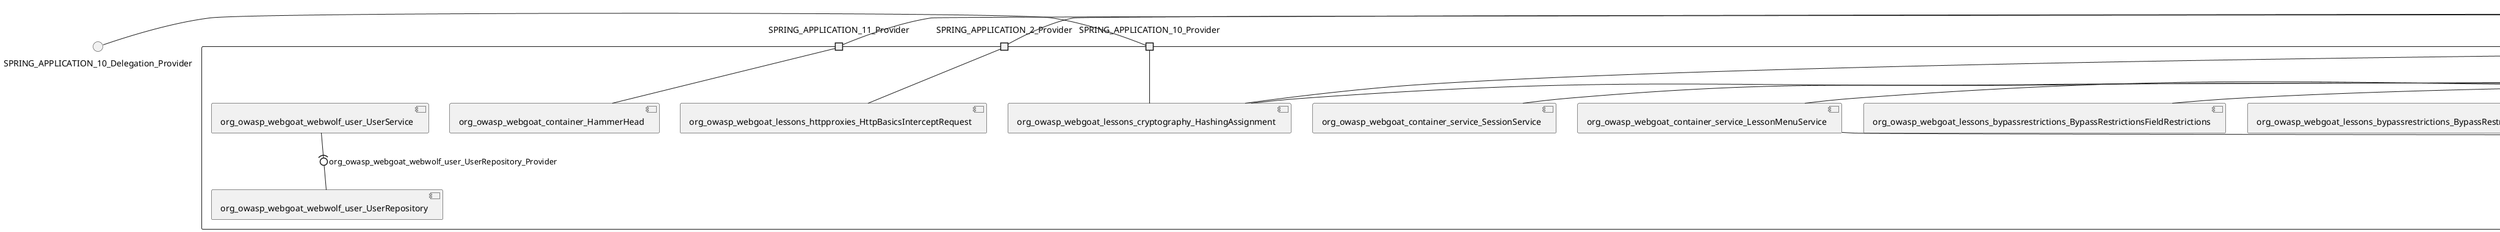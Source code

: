 @startuml
skinparam fixCircleLabelOverlapping true
skinparam componentStyle uml2
() SPRING_APPLICATION_10_Delegation_Provider
() SPRING_APPLICATION_11_Delegation_Provider
() SPRING_APPLICATION_2_Delegation_Provider
() SPRING_APPLICATION_3_Delegation_Provider
() SPRING_APPLICATION_4_Delegation_Provider
() SPRING_APPLICATION_5_Delegation_Provider
() SPRING_APPLICATION_6_Delegation_Provider
() SPRING_APPLICATION_7_Delegation_Provider
() SPRING_APPLICATION_8_Delegation_Provider
() SPRING_APPLICATION_9_Delegation_Provider
() SPRING_APPLICATION_BypassRestrictions_FieldRestrictions_POST_Delegation_Provider
() SPRING_APPLICATION_BypassRestrictions_frontendValidation_POST_Delegation_Provider
() SPRING_APPLICATION_ChromeDevTools_dummy_POST_Delegation_Provider
() SPRING_APPLICATION_ChromeDevTools_network_POST_Delegation_Provider
() SPRING_APPLICATION_CrossSiteScriptingStored_stored_xss_POST_Delegation_Provider
() SPRING_APPLICATION_CrossSiteScriptingStored_stored_xss_follow_up_POST_Delegation_Provider
() SPRING_APPLICATION_CrossSiteScripting_attack1_POST_Delegation_Provider
() SPRING_APPLICATION_CrossSiteScripting_attack3_POST_Delegation_Provider
() SPRING_APPLICATION_CrossSiteScripting_attack4_POST_Delegation_Provider
() SPRING_APPLICATION_CrossSiteScripting_attack5a_GET_Delegation_Provider
() SPRING_APPLICATION_CrossSiteScripting_attack6a_POST_Delegation_Provider
() SPRING_APPLICATION_CrossSiteScripting_dom_follow_up_POST_Delegation_Provider
() SPRING_APPLICATION_CrossSiteScripting_phone_home_xss_POST_Delegation_Provider
() SPRING_APPLICATION_CrossSiteScripting_quiz_GET_POST_Delegation_Provider
() SPRING_APPLICATION_Delegation_Provider
() SPRING_APPLICATION_GET_10_Delegation_Provider
() SPRING_APPLICATION_GET_11_Delegation_Provider
() SPRING_APPLICATION_GET_12_Delegation_Provider
() SPRING_APPLICATION_GET_13_Delegation_Provider
() SPRING_APPLICATION_GET_14_Delegation_Provider
() SPRING_APPLICATION_GET_2_Delegation_Provider
() SPRING_APPLICATION_GET_3_Delegation_Provider
() SPRING_APPLICATION_GET_4_Delegation_Provider
() SPRING_APPLICATION_GET_5_Delegation_Provider
() SPRING_APPLICATION_GET_6_Delegation_Provider
() SPRING_APPLICATION_GET_7_Delegation_Provider
() SPRING_APPLICATION_GET_8_Delegation_Provider
() SPRING_APPLICATION_GET_9_Delegation_Provider
() SPRING_APPLICATION_GET_Delegation_Provider
() SPRING_APPLICATION_HtmlTampering_task_POST_Delegation_Provider
() SPRING_APPLICATION_HttpBasics_attack1_POST_Delegation_Provider
() SPRING_APPLICATION_HttpBasics_attack2_POST_Delegation_Provider
() SPRING_APPLICATION_IDOR_diff_attributes_POST_Delegation_Provider
() SPRING_APPLICATION_IDOR_login_POST_Delegation_Provider
() SPRING_APPLICATION_IDOR_profile_alt_path_POST_Delegation_Provider
() SPRING_APPLICATION_InsecureDeserialization_task_POST_Delegation_Provider
() SPRING_APPLICATION_InsecureLogin_Delegation_Provider
() SPRING_APPLICATION_JWT_decode_POST_Delegation_Provider
() SPRING_APPLICATION_JWT_jku_Delegation_Provider
() SPRING_APPLICATION_JWT_kid_Delegation_Provider
() SPRING_APPLICATION_JWT_quiz_GET_POST_Delegation_Provider
() SPRING_APPLICATION_JWT_refresh_Delegation_Provider
() SPRING_APPLICATION_JWT_secret_POST_Delegation_Provider
() SPRING_APPLICATION_JWT_votings_Delegation_Provider
() SPRING_APPLICATION_LogSpoofing_log_bleeding_POST_Delegation_Provider
() SPRING_APPLICATION_LogSpoofing_log_spoofing_POST_Delegation_Provider
() SPRING_APPLICATION_POST_10_Delegation_Provider
() SPRING_APPLICATION_POST_11_Delegation_Provider
() SPRING_APPLICATION_POST_12_Delegation_Provider
() SPRING_APPLICATION_POST_13_Delegation_Provider
() SPRING_APPLICATION_POST_14_Delegation_Provider
() SPRING_APPLICATION_POST_15_Delegation_Provider
() SPRING_APPLICATION_POST_16_Delegation_Provider
() SPRING_APPLICATION_POST_17_Delegation_Provider
() SPRING_APPLICATION_POST_18_Delegation_Provider
() SPRING_APPLICATION_POST_2_Delegation_Provider
() SPRING_APPLICATION_POST_3_Delegation_Provider
() SPRING_APPLICATION_POST_4_Delegation_Provider
() SPRING_APPLICATION_POST_5_Delegation_Provider
() SPRING_APPLICATION_POST_6_Delegation_Provider
() SPRING_APPLICATION_POST_7_Delegation_Provider
() SPRING_APPLICATION_POST_8_Delegation_Provider
() SPRING_APPLICATION_POST_9_Delegation_Provider
() SPRING_APPLICATION_POST_Delegation_Provider
() SPRING_APPLICATION_PUT_Delegation_Provider
() SPRING_APPLICATION_PasswordReset_ForgotPassword_create_password_reset_link_POST_Delegation_Provider
() SPRING_APPLICATION_PasswordReset_SecurityQuestions_POST_Delegation_Provider
() SPRING_APPLICATION_PasswordReset_reset_Delegation_Provider
() SPRING_APPLICATION_PasswordReset_simple_mail_reset_POST_Delegation_Provider
() SPRING_APPLICATION_PathTraversal_profile_picture_GET_Delegation_Provider
() SPRING_APPLICATION_PathTraversal_profile_picture_fix_GET_Delegation_Provider
() SPRING_APPLICATION_PathTraversal_profile_upload_POST_Delegation_Provider
() SPRING_APPLICATION_PathTraversal_profile_upload_fix_POST_Delegation_Provider
() SPRING_APPLICATION_PathTraversal_profile_upload_remove_user_input_POST_Delegation_Provider
() SPRING_APPLICATION_PathTraversal_random_POST_Delegation_Provider
() SPRING_APPLICATION_PathTraversal_random_picture_GET_Delegation_Provider
() SPRING_APPLICATION_PathTraversal_zip_slip_Delegation_Provider
() SPRING_APPLICATION_SSRF_task1_POST_Delegation_Provider
() SPRING_APPLICATION_SSRF_task2_POST_Delegation_Provider
() SPRING_APPLICATION_SecurePasswords_assignment_POST_Delegation_Provider
() SPRING_APPLICATION_SqlInjectionAdvanced_attack6a_POST_Delegation_Provider
() SPRING_APPLICATION_SqlInjectionAdvanced_attack6b_POST_Delegation_Provider
() SPRING_APPLICATION_SqlInjectionAdvanced_challenge_Login_POST_Delegation_Provider
() SPRING_APPLICATION_SqlInjectionAdvanced_challenge_PUT_Delegation_Provider
() SPRING_APPLICATION_SqlInjectionAdvanced_quiz_GET_POST_Delegation_Provider
() SPRING_APPLICATION_SqlInjectionMitigations_attack10a_POST_Delegation_Provider
() SPRING_APPLICATION_SqlInjectionMitigations_attack10b_POST_Delegation_Provider
() SPRING_APPLICATION_SqlInjectionMitigations_attack12a_POST_Delegation_Provider
() SPRING_APPLICATION_SqlInjectionMitigations_servers_GET_Delegation_Provider
() SPRING_APPLICATION_SqlInjection_assignment5a_POST_Delegation_Provider
() SPRING_APPLICATION_SqlInjection_assignment5b_POST_Delegation_Provider
() SPRING_APPLICATION_SqlInjection_attack10_POST_Delegation_Provider
() SPRING_APPLICATION_SqlInjection_attack2_POST_Delegation_Provider
() SPRING_APPLICATION_SqlInjection_attack3_POST_Delegation_Provider
() SPRING_APPLICATION_SqlInjection_attack4_POST_Delegation_Provider
() SPRING_APPLICATION_SqlInjection_attack5_POST_Delegation_Provider
() SPRING_APPLICATION_SqlInjection_attack8_POST_Delegation_Provider
() SPRING_APPLICATION_SqlInjection_attack9_POST_Delegation_Provider
() SPRING_APPLICATION_SqlOnlyInputValidationOnKeywords_attack_POST_Delegation_Provider
() SPRING_APPLICATION_SqlOnlyInputValidation_attack_POST_Delegation_Provider
() SPRING_APPLICATION_VulnerableComponents_attack1_POST_Delegation_Provider
() SPRING_APPLICATION_WebWolf_GET_Delegation_Provider
() SPRING_APPLICATION_WebWolf_landing_Delegation_Provider
() SPRING_APPLICATION_WebWolf_mail_Delegation_Provider
() SPRING_APPLICATION_challenge_1_POST_Delegation_Provider
() SPRING_APPLICATION_challenge_5_POST_Delegation_Provider
() SPRING_APPLICATION_challenge_7_Delegation_Provider
() SPRING_APPLICATION_challenge_8_Delegation_Provider
() SPRING_APPLICATION_challenge_logo_Delegation_Provider
() SPRING_APPLICATION_cia_quiz_GET_POST_Delegation_Provider
() SPRING_APPLICATION_clientSideFiltering_attack1_POST_Delegation_Provider
() SPRING_APPLICATION_clientSideFiltering_challenge_store_coupons_GET_Delegation_Provider
() SPRING_APPLICATION_clientSideFiltering_getItForFree_POST_Delegation_Provider
() SPRING_APPLICATION_clientSideFiltering_salaries_GET_Delegation_Provider
() SPRING_APPLICATION_crypto_encoding_basic_auth_POST_Delegation_Provider
() SPRING_APPLICATION_crypto_encoding_xor_POST_Delegation_Provider
() SPRING_APPLICATION_crypto_hashing_POST_Delegation_Provider
() SPRING_APPLICATION_crypto_secure_defaults_POST_Delegation_Provider
() SPRING_APPLICATION_crypto_signing_verify_POST_Delegation_Provider
() SPRING_APPLICATION_csrf_feedback_message_POST_Delegation_Provider
() SPRING_APPLICATION_csrf_review_POST_Delegation_Provider
() SPRING_APPLICATION_files_GET_Delegation_Provider
() SPRING_APPLICATION_fileupload_POST_Delegation_Provider
() SPRING_APPLICATION_jwt_Delegation_Provider
() SPRING_APPLICATION_landing_Delegation_Provider
() SPRING_APPLICATION_lesson_template_Delegation_Provider
() SPRING_APPLICATION_login_oauth_mvc_GET_Delegation_Provider
() SPRING_APPLICATION_mail_DELETE_GET_POST_Delegation_Provider
() SPRING_APPLICATION_register_mvc_POST_Delegation_Provider
() SPRING_APPLICATION_registration_GET_Delegation_Provider
() SPRING_APPLICATION_requests_GET_Delegation_Provider
() SPRING_APPLICATION_scoreboard_data_GET_Delegation_Provider
() SPRING_APPLICATION_server_directory_GET_Delegation_Provider
() SPRING_APPLICATION_service_debug_labels_mvc_Delegation_Provider
() SPRING_APPLICATION_service_lessonoverview_mvc_GET_Delegation_Provider
() SPRING_APPLICATION_xxe_comments_GET_Delegation_Provider
rectangle System {
[org_owasp_webgoat_container_HammerHead] [[webgoat-webgoat.repository#_k4wHZpTUEe-KhsM3tb4zpA]]
[org_owasp_webgoat_container_WebWolfRedirect] [[webgoat-webgoat.repository#_k4wHZpTUEe-KhsM3tb4zpA]]
[org_owasp_webgoat_container_controller_StartLesson] [[webgoat-webgoat.repository#_k4wHZpTUEe-KhsM3tb4zpA]]
[org_owasp_webgoat_container_controller_Welcome] [[webgoat-webgoat.repository#_k4wHZpTUEe-KhsM3tb4zpA]]
[org_owasp_webgoat_container_i18n_PluginMessages_Provider] [[webgoat-webgoat.repository#_k4wHZpTUEe-KhsM3tb4zpA]]
[org_owasp_webgoat_container_report_ReportCardController] [[webgoat-webgoat.repository#_k4wHZpTUEe-KhsM3tb4zpA]]
[org_owasp_webgoat_container_service_EnvironmentService] [[webgoat-webgoat.repository#_k4wHZpTUEe-KhsM3tb4zpA]]
[org_owasp_webgoat_container_service_HintService] [[webgoat-webgoat.repository#_k4wHZpTUEe-KhsM3tb4zpA]]
[org_owasp_webgoat_container_service_LabelDebugService] [[webgoat-webgoat.repository#_k4wHZpTUEe-KhsM3tb4zpA]]
[org_owasp_webgoat_container_service_LabelService] [[webgoat-webgoat.repository#_k4wHZpTUEe-KhsM3tb4zpA]]
[org_owasp_webgoat_container_service_LessonInfoService] [[webgoat-webgoat.repository#_k4wHZpTUEe-KhsM3tb4zpA]]
[org_owasp_webgoat_container_service_LessonMenuService] [[webgoat-webgoat.repository#_k4wHZpTUEe-KhsM3tb4zpA]]
[org_owasp_webgoat_container_service_LessonProgressService] [[webgoat-webgoat.repository#_k4wHZpTUEe-KhsM3tb4zpA]]
[org_owasp_webgoat_container_service_RestartLessonService] [[webgoat-webgoat.repository#_k4wHZpTUEe-KhsM3tb4zpA]]
[org_owasp_webgoat_container_service_SessionService] [[webgoat-webgoat.repository#_k4wHZpTUEe-KhsM3tb4zpA]]
[org_owasp_webgoat_container_session_LessonSession_Provider] [[webgoat-webgoat.repository#_k4wHZpTUEe-KhsM3tb4zpA]]
[org_owasp_webgoat_container_users_RegistrationController] [[webgoat-webgoat.repository#_k4wHZpTUEe-KhsM3tb4zpA]]
[org_owasp_webgoat_container_users_Scoreboard] [[webgoat-webgoat.repository#_k4wHZpTUEe-KhsM3tb4zpA]]
[org_owasp_webgoat_container_users_UserProgressRepository] [[webgoat-webgoat.repository#_k4wHZpTUEe-KhsM3tb4zpA]]
[org_owasp_webgoat_container_users_UserRepository] [[webgoat-webgoat.repository#_k4wHZpTUEe-KhsM3tb4zpA]]
[org_owasp_webgoat_container_users_UserService] [[webgoat-webgoat.repository#_k4wHZpTUEe-KhsM3tb4zpA]]
[org_owasp_webgoat_lessons_authbypass_VerifyAccount] [[webgoat-webgoat.repository#_k4wHZpTUEe-KhsM3tb4zpA]]
[org_owasp_webgoat_lessons_bypassrestrictions_BypassRestrictionsFieldRestrictions] [[webgoat-webgoat.repository#_k4wHZpTUEe-KhsM3tb4zpA]]
[org_owasp_webgoat_lessons_bypassrestrictions_BypassRestrictionsFrontendValidation] [[webgoat-webgoat.repository#_k4wHZpTUEe-KhsM3tb4zpA]]
[org_owasp_webgoat_lessons_challenges_FlagController] [[webgoat-webgoat.repository#_k4wHZpTUEe-KhsM3tb4zpA]]
[org_owasp_webgoat_lessons_challenges_challenge1_Assignment1] [[webgoat-webgoat.repository#_k4wHZpTUEe-KhsM3tb4zpA]]
[org_owasp_webgoat_lessons_challenges_challenge1_ImageServlet] [[webgoat-webgoat.repository#_k4wHZpTUEe-KhsM3tb4zpA]]
[org_owasp_webgoat_lessons_challenges_challenge5_Assignment5] [[webgoat-webgoat.repository#_k4wHZpTUEe-KhsM3tb4zpA]]
[org_owasp_webgoat_lessons_challenges_challenge7_Assignment7] [[webgoat-webgoat.repository#_k4wHZpTUEe-KhsM3tb4zpA]]
[org_owasp_webgoat_lessons_challenges_challenge8_Assignment8] [[webgoat-webgoat.repository#_k4wHZpTUEe-KhsM3tb4zpA]]
[org_owasp_webgoat_lessons_chromedevtools_NetworkDummy] [[webgoat-webgoat.repository#_k4wHZpTUEe-KhsM3tb4zpA]]
[org_owasp_webgoat_lessons_chromedevtools_NetworkLesson] [[webgoat-webgoat.repository#_k4wHZpTUEe-KhsM3tb4zpA]]
[org_owasp_webgoat_lessons_cia_CIAQuiz] [[webgoat-webgoat.repository#_k4wHZpTUEe-KhsM3tb4zpA]]
[org_owasp_webgoat_lessons_clientsidefiltering_ClientSideFilteringAssignment] [[webgoat-webgoat.repository#_k4wHZpTUEe-KhsM3tb4zpA]]
[org_owasp_webgoat_lessons_clientsidefiltering_ClientSideFilteringFreeAssignment] [[webgoat-webgoat.repository#_k4wHZpTUEe-KhsM3tb4zpA]]
[org_owasp_webgoat_lessons_clientsidefiltering_Salaries] [[webgoat-webgoat.repository#_k4wHZpTUEe-KhsM3tb4zpA]]
[org_owasp_webgoat_lessons_clientsidefiltering_ShopEndpoint] [[webgoat-webgoat.repository#_k4wHZpTUEe-KhsM3tb4zpA]]
[org_owasp_webgoat_lessons_cryptography_EncodingAssignment] [[webgoat-webgoat.repository#_k4wHZpTUEe-KhsM3tb4zpA]]
[org_owasp_webgoat_lessons_cryptography_HashingAssignment] [[webgoat-webgoat.repository#_k4wHZpTUEe-KhsM3tb4zpA]]
[org_owasp_webgoat_lessons_cryptography_SecureDefaultsAssignment] [[webgoat-webgoat.repository#_k4wHZpTUEe-KhsM3tb4zpA]]
[org_owasp_webgoat_lessons_cryptography_SigningAssignment] [[webgoat-webgoat.repository#_k4wHZpTUEe-KhsM3tb4zpA]]
[org_owasp_webgoat_lessons_cryptography_XOREncodingAssignment] [[webgoat-webgoat.repository#_k4wHZpTUEe-KhsM3tb4zpA]]
[org_owasp_webgoat_lessons_csrf_CSRFConfirmFlag1] [[webgoat-webgoat.repository#_k4wHZpTUEe-KhsM3tb4zpA]]
[org_owasp_webgoat_lessons_csrf_CSRFFeedback] [[webgoat-webgoat.repository#_k4wHZpTUEe-KhsM3tb4zpA]]
[org_owasp_webgoat_lessons_csrf_CSRFGetFlag] [[webgoat-webgoat.repository#_k4wHZpTUEe-KhsM3tb4zpA]]
[org_owasp_webgoat_lessons_csrf_CSRFLogin] [[webgoat-webgoat.repository#_k4wHZpTUEe-KhsM3tb4zpA]]
[org_owasp_webgoat_lessons_csrf_ForgedReviews] [[webgoat-webgoat.repository#_k4wHZpTUEe-KhsM3tb4zpA]]
[org_owasp_webgoat_lessons_csrf_ObjectMapper_Provider] [[webgoat-webgoat.repository#_k4wHZpTUEe-KhsM3tb4zpA]]
[org_owasp_webgoat_lessons_deserialization_InsecureDeserializationTask] [[webgoat-webgoat.repository#_k4wHZpTUEe-KhsM3tb4zpA]]
[org_owasp_webgoat_lessons_hijacksession_HijackSessionAssignment] [[webgoat-webgoat.repository#_k4wHZpTUEe-KhsM3tb4zpA]]
[org_owasp_webgoat_lessons_hijacksession_cas_HijackSessionAuthenticationProvider] [[webgoat-webgoat.repository#_k4wHZpTUEe-KhsM3tb4zpA]]
[org_owasp_webgoat_lessons_htmltampering_HtmlTamperingTask] [[webgoat-webgoat.repository#_k4wHZpTUEe-KhsM3tb4zpA]]
[org_owasp_webgoat_lessons_httpbasics_HttpBasicsLesson] [[webgoat-webgoat.repository#_k4wHZpTUEe-KhsM3tb4zpA]]
[org_owasp_webgoat_lessons_httpbasics_HttpBasicsQuiz] [[webgoat-webgoat.repository#_k4wHZpTUEe-KhsM3tb4zpA]]
[org_owasp_webgoat_lessons_httpproxies_HttpBasicsInterceptRequest] [[webgoat-webgoat.repository#_k4wHZpTUEe-KhsM3tb4zpA]]
[org_owasp_webgoat_lessons_idor_IDORDiffAttributes] [[webgoat-webgoat.repository#_k4wHZpTUEe-KhsM3tb4zpA]]
[org_owasp_webgoat_lessons_idor_IDOREditOtherProfile] [[webgoat-webgoat.repository#_k4wHZpTUEe-KhsM3tb4zpA]]
[org_owasp_webgoat_lessons_idor_IDORLogin] [[webgoat-webgoat.repository#_k4wHZpTUEe-KhsM3tb4zpA]]
[org_owasp_webgoat_lessons_idor_IDORViewOtherProfile] [[webgoat-webgoat.repository#_k4wHZpTUEe-KhsM3tb4zpA]]
[org_owasp_webgoat_lessons_idor_IDORViewOwnProfile] [[webgoat-webgoat.repository#_k4wHZpTUEe-KhsM3tb4zpA]]
[org_owasp_webgoat_lessons_idor_IDORViewOwnProfileAltUrl] [[webgoat-webgoat.repository#_k4wHZpTUEe-KhsM3tb4zpA]]
[org_owasp_webgoat_lessons_insecurelogin_InsecureLoginTask] [[webgoat-webgoat.repository#_k4wHZpTUEe-KhsM3tb4zpA]]
[org_owasp_webgoat_lessons_jwt_JWTDecodeEndpoint] [[webgoat-webgoat.repository#_k4wHZpTUEe-KhsM3tb4zpA]]
[org_owasp_webgoat_lessons_jwt_JWTQuiz] [[webgoat-webgoat.repository#_k4wHZpTUEe-KhsM3tb4zpA]]
[org_owasp_webgoat_lessons_jwt_JWTRefreshEndpoint] [[webgoat-webgoat.repository#_k4wHZpTUEe-KhsM3tb4zpA]]
[org_owasp_webgoat_lessons_jwt_JWTSecretKeyEndpoint] [[webgoat-webgoat.repository#_k4wHZpTUEe-KhsM3tb4zpA]]
[org_owasp_webgoat_lessons_jwt_JWTVotesEndpoint] [[webgoat-webgoat.repository#_k4wHZpTUEe-KhsM3tb4zpA]]
[org_owasp_webgoat_lessons_jwt_claimmisuse_JWTHeaderJKUEndpoint] [[webgoat-webgoat.repository#_k4wHZpTUEe-KhsM3tb4zpA]]
[org_owasp_webgoat_lessons_jwt_claimmisuse_JWTHeaderKIDEndpoint] [[webgoat-webgoat.repository#_k4wHZpTUEe-KhsM3tb4zpA]]
[org_owasp_webgoat_lessons_lessontemplate_SampleAttack] [[webgoat-webgoat.repository#_k4wHZpTUEe-KhsM3tb4zpA]]
[org_owasp_webgoat_lessons_logging_LogBleedingTask] [[webgoat-webgoat.repository#_k4wHZpTUEe-KhsM3tb4zpA]]
[org_owasp_webgoat_lessons_logging_LogSpoofingTask] [[webgoat-webgoat.repository#_k4wHZpTUEe-KhsM3tb4zpA]]
[org_owasp_webgoat_lessons_missingac_MissingFunctionACHiddenMenus] [[webgoat-webgoat.repository#_k4wHZpTUEe-KhsM3tb4zpA]]
[org_owasp_webgoat_lessons_missingac_MissingFunctionACUsers] [[webgoat-webgoat.repository#_k4wHZpTUEe-KhsM3tb4zpA]]
[org_owasp_webgoat_lessons_missingac_MissingFunctionACYourHash] [[webgoat-webgoat.repository#_k4wHZpTUEe-KhsM3tb4zpA]]
[org_owasp_webgoat_lessons_missingac_MissingFunctionACYourHashAdmin] [[webgoat-webgoat.repository#_k4wHZpTUEe-KhsM3tb4zpA]]
[org_owasp_webgoat_lessons_passwordreset_QuestionsAssignment] [[webgoat-webgoat.repository#_k4wHZpTUEe-KhsM3tb4zpA]]
[org_owasp_webgoat_lessons_passwordreset_ResetLinkAssignment] [[webgoat-webgoat.repository#_k4wHZpTUEe-KhsM3tb4zpA]]
[org_owasp_webgoat_lessons_passwordreset_ResetLinkAssignmentForgotPassword] [[webgoat-webgoat.repository#_k4wHZpTUEe-KhsM3tb4zpA]]
[org_owasp_webgoat_lessons_passwordreset_SecurityQuestionAssignment] [[webgoat-webgoat.repository#_k4wHZpTUEe-KhsM3tb4zpA]]
[org_owasp_webgoat_lessons_passwordreset_SimpleMailAssignment] [[webgoat-webgoat.repository#_k4wHZpTUEe-KhsM3tb4zpA]]
[org_owasp_webgoat_lessons_passwordreset_TriedQuestions] [[webgoat-webgoat.repository#_k4wHZpTUEe-KhsM3tb4zpA]]
[org_owasp_webgoat_lessons_pathtraversal_ProfileUpload] [[webgoat-webgoat.repository#_k4wHZpTUEe-KhsM3tb4zpA]]
[org_owasp_webgoat_lessons_pathtraversal_ProfileUploadFix] [[webgoat-webgoat.repository#_k4wHZpTUEe-KhsM3tb4zpA]]
[org_owasp_webgoat_lessons_pathtraversal_ProfileUploadRemoveUserInput] [[webgoat-webgoat.repository#_k4wHZpTUEe-KhsM3tb4zpA]]
[org_owasp_webgoat_lessons_pathtraversal_ProfileUploadRetrieval] [[webgoat-webgoat.repository#_k4wHZpTUEe-KhsM3tb4zpA]]
[org_owasp_webgoat_lessons_pathtraversal_ProfileZipSlip] [[webgoat-webgoat.repository#_k4wHZpTUEe-KhsM3tb4zpA]]
[org_owasp_webgoat_lessons_securepasswords_SecurePasswordsAssignment] [[webgoat-webgoat.repository#_k4wHZpTUEe-KhsM3tb4zpA]]
[org_owasp_webgoat_lessons_spoofcookie_SpoofCookieAssignment] [[webgoat-webgoat.repository#_k4wHZpTUEe-KhsM3tb4zpA]]
[org_owasp_webgoat_lessons_sqlinjection_advanced_SqlInjectionChallenge] [[webgoat-webgoat.repository#_k4wHZpTUEe-KhsM3tb4zpA]]
[org_owasp_webgoat_lessons_sqlinjection_advanced_SqlInjectionChallengeLogin] [[webgoat-webgoat.repository#_k4wHZpTUEe-KhsM3tb4zpA]]
[org_owasp_webgoat_lessons_sqlinjection_advanced_SqlInjectionLesson6a] [[webgoat-webgoat.repository#_k4wHZpTUEe-KhsM3tb4zpA]]
[org_owasp_webgoat_lessons_sqlinjection_advanced_SqlInjectionLesson6b] [[webgoat-webgoat.repository#_k4wHZpTUEe-KhsM3tb4zpA]]
[org_owasp_webgoat_lessons_sqlinjection_advanced_SqlInjectionQuiz] [[webgoat-webgoat.repository#_k4wHZpTUEe-KhsM3tb4zpA]]
[org_owasp_webgoat_lessons_sqlinjection_introduction_SqlInjectionLesson10] [[webgoat-webgoat.repository#_k4wHZpTUEe-KhsM3tb4zpA]]
[org_owasp_webgoat_lessons_sqlinjection_introduction_SqlInjectionLesson2] [[webgoat-webgoat.repository#_k4wHZpTUEe-KhsM3tb4zpA]]
[org_owasp_webgoat_lessons_sqlinjection_introduction_SqlInjectionLesson3] [[webgoat-webgoat.repository#_k4wHZpTUEe-KhsM3tb4zpA]]
[org_owasp_webgoat_lessons_sqlinjection_introduction_SqlInjectionLesson4] [[webgoat-webgoat.repository#_k4wHZpTUEe-KhsM3tb4zpA]]
[org_owasp_webgoat_lessons_sqlinjection_introduction_SqlInjectionLesson5] [[webgoat-webgoat.repository#_k4wHZpTUEe-KhsM3tb4zpA]]
[org_owasp_webgoat_lessons_sqlinjection_introduction_SqlInjectionLesson5a] [[webgoat-webgoat.repository#_k4wHZpTUEe-KhsM3tb4zpA]]
[org_owasp_webgoat_lessons_sqlinjection_introduction_SqlInjectionLesson5b] [[webgoat-webgoat.repository#_k4wHZpTUEe-KhsM3tb4zpA]]
[org_owasp_webgoat_lessons_sqlinjection_introduction_SqlInjectionLesson8] [[webgoat-webgoat.repository#_k4wHZpTUEe-KhsM3tb4zpA]]
[org_owasp_webgoat_lessons_sqlinjection_introduction_SqlInjectionLesson9] [[webgoat-webgoat.repository#_k4wHZpTUEe-KhsM3tb4zpA]]
[org_owasp_webgoat_lessons_sqlinjection_mitigation_Servers] [[webgoat-webgoat.repository#_k4wHZpTUEe-KhsM3tb4zpA]]
[org_owasp_webgoat_lessons_sqlinjection_mitigation_SqlInjectionLesson10a] [[webgoat-webgoat.repository#_k4wHZpTUEe-KhsM3tb4zpA]]
[org_owasp_webgoat_lessons_sqlinjection_mitigation_SqlInjectionLesson10b] [[webgoat-webgoat.repository#_k4wHZpTUEe-KhsM3tb4zpA]]
[org_owasp_webgoat_lessons_sqlinjection_mitigation_SqlInjectionLesson13] [[webgoat-webgoat.repository#_k4wHZpTUEe-KhsM3tb4zpA]]
[org_owasp_webgoat_lessons_sqlinjection_mitigation_SqlOnlyInputValidation] [[webgoat-webgoat.repository#_k4wHZpTUEe-KhsM3tb4zpA]]
[org_owasp_webgoat_lessons_sqlinjection_mitigation_SqlOnlyInputValidationOnKeywords] [[webgoat-webgoat.repository#_k4wHZpTUEe-KhsM3tb4zpA]]
[org_owasp_webgoat_lessons_ssrf_SSRFTask1] [[webgoat-webgoat.repository#_k4wHZpTUEe-KhsM3tb4zpA]]
[org_owasp_webgoat_lessons_ssrf_SSRFTask2] [[webgoat-webgoat.repository#_k4wHZpTUEe-KhsM3tb4zpA]]
[org_owasp_webgoat_lessons_vulnerablecomponents_VulnerableComponentsLesson] [[webgoat-webgoat.repository#_k4wHZpTUEe-KhsM3tb4zpA]]
[org_owasp_webgoat_lessons_webwolfintroduction_LandingAssignment] [[webgoat-webgoat.repository#_k4wHZpTUEe-KhsM3tb4zpA]]
[org_owasp_webgoat_lessons_webwolfintroduction_MailAssignment] [[webgoat-webgoat.repository#_k4wHZpTUEe-KhsM3tb4zpA]]
[org_owasp_webgoat_lessons_xss_CrossSiteScriptingLesson1] [[webgoat-webgoat.repository#_k4wHZpTUEe-KhsM3tb4zpA]]
[org_owasp_webgoat_lessons_xss_CrossSiteScriptingLesson3] [[webgoat-webgoat.repository#_k4wHZpTUEe-KhsM3tb4zpA]]
[org_owasp_webgoat_lessons_xss_CrossSiteScriptingLesson4] [[webgoat-webgoat.repository#_k4wHZpTUEe-KhsM3tb4zpA]]
[org_owasp_webgoat_lessons_xss_CrossSiteScriptingLesson5a] [[webgoat-webgoat.repository#_k4wHZpTUEe-KhsM3tb4zpA]]
[org_owasp_webgoat_lessons_xss_CrossSiteScriptingLesson6a] [[webgoat-webgoat.repository#_k4wHZpTUEe-KhsM3tb4zpA]]
[org_owasp_webgoat_lessons_xss_CrossSiteScriptingQuiz] [[webgoat-webgoat.repository#_k4wHZpTUEe-KhsM3tb4zpA]]
[org_owasp_webgoat_lessons_xss_DOMCrossSiteScripting] [[webgoat-webgoat.repository#_k4wHZpTUEe-KhsM3tb4zpA]]
[org_owasp_webgoat_lessons_xss_DOMCrossSiteScriptingVerifier] [[webgoat-webgoat.repository#_k4wHZpTUEe-KhsM3tb4zpA]]
[org_owasp_webgoat_lessons_xss_stored_StoredCrossSiteScriptingVerifier] [[webgoat-webgoat.repository#_k4wHZpTUEe-KhsM3tb4zpA]]
[org_owasp_webgoat_lessons_xss_stored_StoredXssComments] [[webgoat-webgoat.repository#_k4wHZpTUEe-KhsM3tb4zpA]]
[org_owasp_webgoat_lessons_xxe_BlindSendFileAssignment] [[webgoat-webgoat.repository#_k4wHZpTUEe-KhsM3tb4zpA]]
[org_owasp_webgoat_lessons_xxe_CommentsEndpoint] [[webgoat-webgoat.repository#_k4wHZpTUEe-KhsM3tb4zpA]]
[org_owasp_webgoat_lessons_xxe_ContentTypeAssignment] [[webgoat-webgoat.repository#_k4wHZpTUEe-KhsM3tb4zpA]]
[org_owasp_webgoat_lessons_xxe_SimpleXXE] [[webgoat-webgoat.repository#_k4wHZpTUEe-KhsM3tb4zpA]]
[org_owasp_webgoat_webwolf_FileServer] [[webgoat-webgoat.repository#_k4wHZpTUEe-KhsM3tb4zpA]]
[org_owasp_webgoat_webwolf_jwt_JWTController] [[webgoat-webgoat.repository#_k4wHZpTUEe-KhsM3tb4zpA]]
[org_owasp_webgoat_webwolf_mailbox_MailboxController] [[webgoat-webgoat.repository#_k4wHZpTUEe-KhsM3tb4zpA]]
[org_owasp_webgoat_webwolf_mailbox_MailboxRepository] [[webgoat-webgoat.repository#_k4wHZpTUEe-KhsM3tb4zpA]]
[org_owasp_webgoat_webwolf_requests_LandingPage] [[webgoat-webgoat.repository#_k4wHZpTUEe-KhsM3tb4zpA]]
[org_owasp_webgoat_webwolf_requests_Requests] [[webgoat-webgoat.repository#_k4wHZpTUEe-KhsM3tb4zpA]]
[org_owasp_webgoat_webwolf_user_UserRepository] [[webgoat-webgoat.repository#_k4wHZpTUEe-KhsM3tb4zpA]]
[org_owasp_webgoat_webwolf_user_UserService] [[webgoat-webgoat.repository#_k4wHZpTUEe-KhsM3tb4zpA]]
port SPRING_APPLICATION_10_Provider
SPRING_APPLICATION_10_Delegation_Provider - SPRING_APPLICATION_10_Provider
SPRING_APPLICATION_10_Provider - [org_owasp_webgoat_lessons_cryptography_HashingAssignment]
port SPRING_APPLICATION_11_Provider
SPRING_APPLICATION_11_Delegation_Provider - SPRING_APPLICATION_11_Provider
SPRING_APPLICATION_11_Provider - [org_owasp_webgoat_container_HammerHead]
port SPRING_APPLICATION_2_Provider
SPRING_APPLICATION_2_Delegation_Provider - SPRING_APPLICATION_2_Provider
SPRING_APPLICATION_2_Provider - [org_owasp_webgoat_lessons_httpproxies_HttpBasicsInterceptRequest]
port SPRING_APPLICATION_3_Provider
SPRING_APPLICATION_3_Delegation_Provider - SPRING_APPLICATION_3_Provider
SPRING_APPLICATION_3_Provider - [org_owasp_webgoat_lessons_xxe_SimpleXXE]
port SPRING_APPLICATION_4_Provider
SPRING_APPLICATION_4_Delegation_Provider - SPRING_APPLICATION_4_Provider
SPRING_APPLICATION_4_Provider - [org_owasp_webgoat_lessons_cryptography_HashingAssignment]
port SPRING_APPLICATION_5_Provider
SPRING_APPLICATION_5_Delegation_Provider - SPRING_APPLICATION_5_Provider
SPRING_APPLICATION_5_Provider - [org_owasp_webgoat_container_service_SessionService]
port SPRING_APPLICATION_6_Provider
SPRING_APPLICATION_6_Delegation_Provider - SPRING_APPLICATION_6_Provider
SPRING_APPLICATION_6_Provider - [org_owasp_webgoat_lessons_jwt_JWTSecretKeyEndpoint]
port SPRING_APPLICATION_7_Provider
SPRING_APPLICATION_7_Delegation_Provider - SPRING_APPLICATION_7_Provider
SPRING_APPLICATION_7_Provider - [org_owasp_webgoat_container_service_LabelDebugService]
port SPRING_APPLICATION_8_Provider
SPRING_APPLICATION_8_Delegation_Provider - SPRING_APPLICATION_8_Provider
SPRING_APPLICATION_8_Provider - [org_owasp_webgoat_container_service_LessonMenuService]
port SPRING_APPLICATION_9_Provider
SPRING_APPLICATION_9_Delegation_Provider - SPRING_APPLICATION_9_Provider
SPRING_APPLICATION_9_Provider - [org_owasp_webgoat_webwolf_FileServer]
port SPRING_APPLICATION_BypassRestrictions_FieldRestrictions_POST_Provider
SPRING_APPLICATION_BypassRestrictions_FieldRestrictions_POST_Delegation_Provider - SPRING_APPLICATION_BypassRestrictions_FieldRestrictions_POST_Provider
SPRING_APPLICATION_BypassRestrictions_FieldRestrictions_POST_Provider - [org_owasp_webgoat_lessons_bypassrestrictions_BypassRestrictionsFieldRestrictions]
port SPRING_APPLICATION_BypassRestrictions_frontendValidation_POST_Provider
SPRING_APPLICATION_BypassRestrictions_frontendValidation_POST_Delegation_Provider - SPRING_APPLICATION_BypassRestrictions_frontendValidation_POST_Provider
SPRING_APPLICATION_BypassRestrictions_frontendValidation_POST_Provider - [org_owasp_webgoat_lessons_bypassrestrictions_BypassRestrictionsFrontendValidation]
port SPRING_APPLICATION_ChromeDevTools_dummy_POST_Provider
SPRING_APPLICATION_ChromeDevTools_dummy_POST_Delegation_Provider - SPRING_APPLICATION_ChromeDevTools_dummy_POST_Provider
SPRING_APPLICATION_ChromeDevTools_dummy_POST_Provider - [org_owasp_webgoat_lessons_chromedevtools_NetworkDummy]
port SPRING_APPLICATION_ChromeDevTools_network_POST_Provider
SPRING_APPLICATION_ChromeDevTools_network_POST_Delegation_Provider - SPRING_APPLICATION_ChromeDevTools_network_POST_Provider
SPRING_APPLICATION_ChromeDevTools_network_POST_Provider - [org_owasp_webgoat_lessons_chromedevtools_NetworkLesson]
port SPRING_APPLICATION_CrossSiteScriptingStored_stored_xss_POST_Provider
SPRING_APPLICATION_CrossSiteScriptingStored_stored_xss_POST_Delegation_Provider - SPRING_APPLICATION_CrossSiteScriptingStored_stored_xss_POST_Provider
SPRING_APPLICATION_CrossSiteScriptingStored_stored_xss_POST_Provider - [org_owasp_webgoat_lessons_xss_stored_StoredXssComments]
port SPRING_APPLICATION_CrossSiteScriptingStored_stored_xss_follow_up_POST_Provider
SPRING_APPLICATION_CrossSiteScriptingStored_stored_xss_follow_up_POST_Delegation_Provider - SPRING_APPLICATION_CrossSiteScriptingStored_stored_xss_follow_up_POST_Provider
SPRING_APPLICATION_CrossSiteScriptingStored_stored_xss_follow_up_POST_Provider - [org_owasp_webgoat_lessons_xss_stored_StoredCrossSiteScriptingVerifier]
port SPRING_APPLICATION_CrossSiteScripting_attack1_POST_Provider
SPRING_APPLICATION_CrossSiteScripting_attack1_POST_Delegation_Provider - SPRING_APPLICATION_CrossSiteScripting_attack1_POST_Provider
SPRING_APPLICATION_CrossSiteScripting_attack1_POST_Provider - [org_owasp_webgoat_lessons_xss_CrossSiteScriptingLesson1]
port SPRING_APPLICATION_CrossSiteScripting_attack3_POST_Provider
SPRING_APPLICATION_CrossSiteScripting_attack3_POST_Delegation_Provider - SPRING_APPLICATION_CrossSiteScripting_attack3_POST_Provider
SPRING_APPLICATION_CrossSiteScripting_attack3_POST_Provider - [org_owasp_webgoat_lessons_xss_CrossSiteScriptingLesson3]
port SPRING_APPLICATION_CrossSiteScripting_attack4_POST_Provider
SPRING_APPLICATION_CrossSiteScripting_attack4_POST_Delegation_Provider - SPRING_APPLICATION_CrossSiteScripting_attack4_POST_Provider
SPRING_APPLICATION_CrossSiteScripting_attack4_POST_Provider - [org_owasp_webgoat_lessons_xss_CrossSiteScriptingLesson4]
port SPRING_APPLICATION_CrossSiteScripting_attack5a_GET_Provider
SPRING_APPLICATION_CrossSiteScripting_attack5a_GET_Delegation_Provider - SPRING_APPLICATION_CrossSiteScripting_attack5a_GET_Provider
SPRING_APPLICATION_CrossSiteScripting_attack5a_GET_Provider - [org_owasp_webgoat_lessons_xss_CrossSiteScriptingLesson5a]
port SPRING_APPLICATION_CrossSiteScripting_attack6a_POST_Provider
SPRING_APPLICATION_CrossSiteScripting_attack6a_POST_Delegation_Provider - SPRING_APPLICATION_CrossSiteScripting_attack6a_POST_Provider
SPRING_APPLICATION_CrossSiteScripting_attack6a_POST_Provider - [org_owasp_webgoat_lessons_xss_CrossSiteScriptingLesson6a]
port SPRING_APPLICATION_CrossSiteScripting_dom_follow_up_POST_Provider
SPRING_APPLICATION_CrossSiteScripting_dom_follow_up_POST_Delegation_Provider - SPRING_APPLICATION_CrossSiteScripting_dom_follow_up_POST_Provider
SPRING_APPLICATION_CrossSiteScripting_dom_follow_up_POST_Provider - [org_owasp_webgoat_lessons_xss_DOMCrossSiteScriptingVerifier]
port SPRING_APPLICATION_CrossSiteScripting_phone_home_xss_POST_Provider
SPRING_APPLICATION_CrossSiteScripting_phone_home_xss_POST_Delegation_Provider - SPRING_APPLICATION_CrossSiteScripting_phone_home_xss_POST_Provider
SPRING_APPLICATION_CrossSiteScripting_phone_home_xss_POST_Provider - [org_owasp_webgoat_lessons_xss_DOMCrossSiteScripting]
port SPRING_APPLICATION_CrossSiteScripting_quiz_GET_POST_Provider
SPRING_APPLICATION_CrossSiteScripting_quiz_GET_POST_Delegation_Provider - SPRING_APPLICATION_CrossSiteScripting_quiz_GET_POST_Provider
SPRING_APPLICATION_CrossSiteScripting_quiz_GET_POST_Provider - [org_owasp_webgoat_lessons_xss_CrossSiteScriptingQuiz]
port SPRING_APPLICATION_Provider
SPRING_APPLICATION_Delegation_Provider - SPRING_APPLICATION_Provider
SPRING_APPLICATION_Provider - [org_owasp_webgoat_lessons_cryptography_SigningAssignment]
port SPRING_APPLICATION_GET_10_Provider
SPRING_APPLICATION_GET_10_Delegation_Provider - SPRING_APPLICATION_GET_10_Provider
SPRING_APPLICATION_GET_10_Provider - [org_owasp_webgoat_container_controller_Welcome]
port SPRING_APPLICATION_GET_11_Provider
SPRING_APPLICATION_GET_11_Delegation_Provider - SPRING_APPLICATION_GET_11_Provider
SPRING_APPLICATION_GET_11_Provider - [org_owasp_webgoat_lessons_cryptography_EncodingAssignment]
port SPRING_APPLICATION_GET_12_Provider
SPRING_APPLICATION_GET_12_Delegation_Provider - SPRING_APPLICATION_GET_12_Provider
SPRING_APPLICATION_GET_12_Provider - [org_owasp_webgoat_lessons_idor_IDORViewOwnProfile]
port SPRING_APPLICATION_GET_13_Provider
SPRING_APPLICATION_GET_13_Delegation_Provider - SPRING_APPLICATION_GET_13_Provider
SPRING_APPLICATION_GET_13_Provider - [org_owasp_webgoat_lessons_spoofcookie_SpoofCookieAssignment]
port SPRING_APPLICATION_GET_14_Provider
SPRING_APPLICATION_GET_14_Delegation_Provider - SPRING_APPLICATION_GET_14_Provider
SPRING_APPLICATION_GET_14_Provider - [org_owasp_webgoat_container_controller_StartLesson]
port SPRING_APPLICATION_GET_2_Provider
SPRING_APPLICATION_GET_2_Delegation_Provider - SPRING_APPLICATION_GET_2_Provider
SPRING_APPLICATION_GET_2_Provider - [org_owasp_webgoat_container_report_ReportCardController]
port SPRING_APPLICATION_GET_3_Provider
SPRING_APPLICATION_GET_3_Delegation_Provider - SPRING_APPLICATION_GET_3_Provider
SPRING_APPLICATION_GET_3_Provider - [org_owasp_webgoat_container_service_RestartLessonService]
port SPRING_APPLICATION_GET_4_Provider
SPRING_APPLICATION_GET_4_Delegation_Provider - SPRING_APPLICATION_GET_4_Provider
SPRING_APPLICATION_GET_4_Provider - [org_owasp_webgoat_container_service_LessonInfoService]
port SPRING_APPLICATION_GET_5_Provider
SPRING_APPLICATION_GET_5_Delegation_Provider - SPRING_APPLICATION_GET_5_Provider
SPRING_APPLICATION_GET_5_Provider - [org_owasp_webgoat_lessons_missingac_MissingFunctionACUsers]
port SPRING_APPLICATION_GET_6_Provider
SPRING_APPLICATION_GET_6_Delegation_Provider - SPRING_APPLICATION_GET_6_Provider
SPRING_APPLICATION_GET_6_Provider - [org_owasp_webgoat_container_service_HintService]
port SPRING_APPLICATION_GET_7_Provider
SPRING_APPLICATION_GET_7_Delegation_Provider - SPRING_APPLICATION_GET_7_Provider
SPRING_APPLICATION_GET_7_Provider - [org_owasp_webgoat_lessons_idor_IDORViewOtherProfile]
port SPRING_APPLICATION_GET_8_Provider
SPRING_APPLICATION_GET_8_Delegation_Provider - SPRING_APPLICATION_GET_8_Provider
SPRING_APPLICATION_GET_8_Provider - [org_owasp_webgoat_lessons_xss_stored_StoredXssComments]
port SPRING_APPLICATION_GET_9_Provider
SPRING_APPLICATION_GET_9_Delegation_Provider - SPRING_APPLICATION_GET_9_Provider
SPRING_APPLICATION_GET_9_Provider - [org_owasp_webgoat_lessons_csrf_ForgedReviews]
port SPRING_APPLICATION_GET_Provider
SPRING_APPLICATION_GET_Delegation_Provider - SPRING_APPLICATION_GET_Provider
SPRING_APPLICATION_GET_Provider - [org_owasp_webgoat_container_service_LabelService]
port SPRING_APPLICATION_HtmlTampering_task_POST_Provider
SPRING_APPLICATION_HtmlTampering_task_POST_Delegation_Provider - SPRING_APPLICATION_HtmlTampering_task_POST_Provider
SPRING_APPLICATION_HtmlTampering_task_POST_Provider - [org_owasp_webgoat_lessons_htmltampering_HtmlTamperingTask]
port SPRING_APPLICATION_HttpBasics_attack1_POST_Provider
SPRING_APPLICATION_HttpBasics_attack1_POST_Delegation_Provider - SPRING_APPLICATION_HttpBasics_attack1_POST_Provider
SPRING_APPLICATION_HttpBasics_attack1_POST_Provider - [org_owasp_webgoat_lessons_httpbasics_HttpBasicsLesson]
port SPRING_APPLICATION_HttpBasics_attack2_POST_Provider
SPRING_APPLICATION_HttpBasics_attack2_POST_Delegation_Provider - SPRING_APPLICATION_HttpBasics_attack2_POST_Provider
SPRING_APPLICATION_HttpBasics_attack2_POST_Provider - [org_owasp_webgoat_lessons_httpbasics_HttpBasicsQuiz]
port SPRING_APPLICATION_IDOR_diff_attributes_POST_Provider
SPRING_APPLICATION_IDOR_diff_attributes_POST_Delegation_Provider - SPRING_APPLICATION_IDOR_diff_attributes_POST_Provider
SPRING_APPLICATION_IDOR_diff_attributes_POST_Provider - [org_owasp_webgoat_lessons_idor_IDORDiffAttributes]
port SPRING_APPLICATION_IDOR_login_POST_Provider
SPRING_APPLICATION_IDOR_login_POST_Delegation_Provider - SPRING_APPLICATION_IDOR_login_POST_Provider
SPRING_APPLICATION_IDOR_login_POST_Provider - [org_owasp_webgoat_lessons_idor_IDORLogin]
port SPRING_APPLICATION_IDOR_profile_alt_path_POST_Provider
SPRING_APPLICATION_IDOR_profile_alt_path_POST_Delegation_Provider - SPRING_APPLICATION_IDOR_profile_alt_path_POST_Provider
SPRING_APPLICATION_IDOR_profile_alt_path_POST_Provider - [org_owasp_webgoat_lessons_idor_IDORViewOwnProfileAltUrl]
port SPRING_APPLICATION_InsecureDeserialization_task_POST_Provider
SPRING_APPLICATION_InsecureDeserialization_task_POST_Delegation_Provider - SPRING_APPLICATION_InsecureDeserialization_task_POST_Provider
SPRING_APPLICATION_InsecureDeserialization_task_POST_Provider - [org_owasp_webgoat_lessons_deserialization_InsecureDeserializationTask]
port SPRING_APPLICATION_InsecureLogin_Provider
SPRING_APPLICATION_InsecureLogin_Delegation_Provider - SPRING_APPLICATION_InsecureLogin_Provider
SPRING_APPLICATION_InsecureLogin_Provider - [org_owasp_webgoat_lessons_insecurelogin_InsecureLoginTask]
port SPRING_APPLICATION_JWT_decode_POST_Provider
SPRING_APPLICATION_JWT_decode_POST_Delegation_Provider - SPRING_APPLICATION_JWT_decode_POST_Provider
SPRING_APPLICATION_JWT_decode_POST_Provider - [org_owasp_webgoat_lessons_jwt_JWTDecodeEndpoint]
port SPRING_APPLICATION_JWT_jku_Provider
SPRING_APPLICATION_JWT_jku_Delegation_Provider - SPRING_APPLICATION_JWT_jku_Provider
SPRING_APPLICATION_JWT_jku_Provider - [org_owasp_webgoat_lessons_jwt_claimmisuse_JWTHeaderJKUEndpoint]
port SPRING_APPLICATION_JWT_kid_Provider
SPRING_APPLICATION_JWT_kid_Delegation_Provider - SPRING_APPLICATION_JWT_kid_Provider
SPRING_APPLICATION_JWT_kid_Provider - [org_owasp_webgoat_lessons_jwt_claimmisuse_JWTHeaderKIDEndpoint]
port SPRING_APPLICATION_JWT_quiz_GET_POST_Provider
SPRING_APPLICATION_JWT_quiz_GET_POST_Delegation_Provider - SPRING_APPLICATION_JWT_quiz_GET_POST_Provider
SPRING_APPLICATION_JWT_quiz_GET_POST_Provider - [org_owasp_webgoat_lessons_jwt_JWTQuiz]
port SPRING_APPLICATION_JWT_refresh_Provider
SPRING_APPLICATION_JWT_refresh_Delegation_Provider - SPRING_APPLICATION_JWT_refresh_Provider
SPRING_APPLICATION_JWT_refresh_Provider - [org_owasp_webgoat_lessons_jwt_JWTRefreshEndpoint]
port SPRING_APPLICATION_JWT_secret_POST_Provider
SPRING_APPLICATION_JWT_secret_POST_Delegation_Provider - SPRING_APPLICATION_JWT_secret_POST_Provider
SPRING_APPLICATION_JWT_secret_POST_Provider - [org_owasp_webgoat_lessons_jwt_JWTSecretKeyEndpoint]
port SPRING_APPLICATION_JWT_votings_Provider
SPRING_APPLICATION_JWT_votings_Delegation_Provider - SPRING_APPLICATION_JWT_votings_Provider
SPRING_APPLICATION_JWT_votings_Provider - [org_owasp_webgoat_lessons_jwt_JWTVotesEndpoint]
port SPRING_APPLICATION_LogSpoofing_log_bleeding_POST_Provider
SPRING_APPLICATION_LogSpoofing_log_bleeding_POST_Delegation_Provider - SPRING_APPLICATION_LogSpoofing_log_bleeding_POST_Provider
SPRING_APPLICATION_LogSpoofing_log_bleeding_POST_Provider - [org_owasp_webgoat_lessons_logging_LogBleedingTask]
port SPRING_APPLICATION_LogSpoofing_log_spoofing_POST_Provider
SPRING_APPLICATION_LogSpoofing_log_spoofing_POST_Delegation_Provider - SPRING_APPLICATION_LogSpoofing_log_spoofing_POST_Provider
SPRING_APPLICATION_LogSpoofing_log_spoofing_POST_Provider - [org_owasp_webgoat_lessons_logging_LogSpoofingTask]
port SPRING_APPLICATION_POST_10_Provider
SPRING_APPLICATION_POST_10_Delegation_Provider - SPRING_APPLICATION_POST_10_Provider
SPRING_APPLICATION_POST_10_Provider - [org_owasp_webgoat_lessons_chromedevtools_NetworkLesson]
port SPRING_APPLICATION_POST_11_Provider
SPRING_APPLICATION_POST_11_Delegation_Provider - SPRING_APPLICATION_POST_11_Provider
SPRING_APPLICATION_POST_11_Provider - [org_owasp_webgoat_lessons_missingac_MissingFunctionACUsers]
port SPRING_APPLICATION_POST_12_Provider
SPRING_APPLICATION_POST_12_Delegation_Provider - SPRING_APPLICATION_POST_12_Provider
SPRING_APPLICATION_POST_12_Provider - [org_owasp_webgoat_lessons_passwordreset_QuestionsAssignment]
port SPRING_APPLICATION_POST_13_Provider
SPRING_APPLICATION_POST_13_Delegation_Provider - SPRING_APPLICATION_POST_13_Provider
SPRING_APPLICATION_POST_13_Provider - [org_owasp_webgoat_lessons_csrf_CSRFGetFlag]
port SPRING_APPLICATION_POST_14_Provider
SPRING_APPLICATION_POST_14_Delegation_Provider - SPRING_APPLICATION_POST_14_Provider
SPRING_APPLICATION_POST_14_Provider - [org_owasp_webgoat_lessons_csrf_CSRFFeedback]
port SPRING_APPLICATION_POST_15_Provider
SPRING_APPLICATION_POST_15_Delegation_Provider - SPRING_APPLICATION_POST_15_Provider
SPRING_APPLICATION_POST_15_Provider - [org_owasp_webgoat_lessons_xxe_ContentTypeAssignment]
port SPRING_APPLICATION_POST_16_Provider
SPRING_APPLICATION_POST_16_Delegation_Provider - SPRING_APPLICATION_POST_16_Provider
SPRING_APPLICATION_POST_16_Provider - [org_owasp_webgoat_lessons_spoofcookie_SpoofCookieAssignment]
port SPRING_APPLICATION_POST_17_Provider
SPRING_APPLICATION_POST_17_Delegation_Provider - SPRING_APPLICATION_POST_17_Provider
SPRING_APPLICATION_POST_17_Provider - [org_owasp_webgoat_lessons_csrf_CSRFConfirmFlag1]
port SPRING_APPLICATION_POST_18_Provider
SPRING_APPLICATION_POST_18_Delegation_Provider - SPRING_APPLICATION_POST_18_Provider
SPRING_APPLICATION_POST_18_Provider - [org_owasp_webgoat_lessons_missingac_MissingFunctionACYourHashAdmin]
port SPRING_APPLICATION_POST_2_Provider
SPRING_APPLICATION_POST_2_Delegation_Provider - SPRING_APPLICATION_POST_2_Provider
SPRING_APPLICATION_POST_2_Provider - [org_owasp_webgoat_lessons_xxe_SimpleXXE]
port SPRING_APPLICATION_POST_3_Provider
SPRING_APPLICATION_POST_3_Delegation_Provider - SPRING_APPLICATION_POST_3_Provider
SPRING_APPLICATION_POST_3_Provider - [org_owasp_webgoat_lessons_missingac_MissingFunctionACYourHash]
port SPRING_APPLICATION_POST_4_Provider
SPRING_APPLICATION_POST_4_Delegation_Provider - SPRING_APPLICATION_POST_4_Provider
SPRING_APPLICATION_POST_4_Provider - [org_owasp_webgoat_lessons_hijacksession_HijackSessionAssignment]
port SPRING_APPLICATION_POST_5_Provider
SPRING_APPLICATION_POST_5_Delegation_Provider - SPRING_APPLICATION_POST_5_Provider
SPRING_APPLICATION_POST_5_Provider - [org_owasp_webgoat_lessons_xxe_BlindSendFileAssignment]
port SPRING_APPLICATION_POST_6_Provider
SPRING_APPLICATION_POST_6_Delegation_Provider - SPRING_APPLICATION_POST_6_Provider
SPRING_APPLICATION_POST_6_Provider - [org_owasp_webgoat_lessons_authbypass_VerifyAccount]
port SPRING_APPLICATION_POST_7_Provider
SPRING_APPLICATION_POST_7_Delegation_Provider - SPRING_APPLICATION_POST_7_Provider
SPRING_APPLICATION_POST_7_Provider - [org_owasp_webgoat_lessons_csrf_CSRFLogin]
port SPRING_APPLICATION_POST_8_Provider
SPRING_APPLICATION_POST_8_Delegation_Provider - SPRING_APPLICATION_POST_8_Provider
SPRING_APPLICATION_POST_8_Provider - [org_owasp_webgoat_lessons_challenges_FlagController]
port SPRING_APPLICATION_POST_9_Provider
SPRING_APPLICATION_POST_9_Delegation_Provider - SPRING_APPLICATION_POST_9_Provider
SPRING_APPLICATION_POST_9_Provider - [org_owasp_webgoat_lessons_passwordreset_SimpleMailAssignment]
port SPRING_APPLICATION_POST_Provider
SPRING_APPLICATION_POST_Delegation_Provider - SPRING_APPLICATION_POST_Provider
SPRING_APPLICATION_POST_Provider - [org_owasp_webgoat_lessons_missingac_MissingFunctionACHiddenMenus]
port SPRING_APPLICATION_PUT_Provider
SPRING_APPLICATION_PUT_Delegation_Provider - SPRING_APPLICATION_PUT_Provider
SPRING_APPLICATION_PUT_Provider - [org_owasp_webgoat_lessons_idor_IDOREditOtherProfile]
port SPRING_APPLICATION_PasswordReset_ForgotPassword_create_password_reset_link_POST_Provider
SPRING_APPLICATION_PasswordReset_ForgotPassword_create_password_reset_link_POST_Delegation_Provider - SPRING_APPLICATION_PasswordReset_ForgotPassword_create_password_reset_link_POST_Provider
SPRING_APPLICATION_PasswordReset_ForgotPassword_create_password_reset_link_POST_Provider - [org_owasp_webgoat_lessons_passwordreset_ResetLinkAssignmentForgotPassword]
port SPRING_APPLICATION_PasswordReset_SecurityQuestions_POST_Provider
SPRING_APPLICATION_PasswordReset_SecurityQuestions_POST_Delegation_Provider - SPRING_APPLICATION_PasswordReset_SecurityQuestions_POST_Provider
SPRING_APPLICATION_PasswordReset_SecurityQuestions_POST_Provider - [org_owasp_webgoat_lessons_passwordreset_SecurityQuestionAssignment]
port SPRING_APPLICATION_PasswordReset_reset_Provider
SPRING_APPLICATION_PasswordReset_reset_Delegation_Provider - SPRING_APPLICATION_PasswordReset_reset_Provider
SPRING_APPLICATION_PasswordReset_reset_Provider - [org_owasp_webgoat_lessons_passwordreset_ResetLinkAssignment]
port SPRING_APPLICATION_PasswordReset_simple_mail_reset_POST_Provider
SPRING_APPLICATION_PasswordReset_simple_mail_reset_POST_Delegation_Provider - SPRING_APPLICATION_PasswordReset_simple_mail_reset_POST_Provider
SPRING_APPLICATION_PasswordReset_simple_mail_reset_POST_Provider - [org_owasp_webgoat_lessons_passwordreset_SimpleMailAssignment]
port SPRING_APPLICATION_PathTraversal_profile_picture_GET_Provider
SPRING_APPLICATION_PathTraversal_profile_picture_GET_Delegation_Provider - SPRING_APPLICATION_PathTraversal_profile_picture_GET_Provider
SPRING_APPLICATION_PathTraversal_profile_picture_GET_Provider - [org_owasp_webgoat_lessons_pathtraversal_ProfileUpload]
port SPRING_APPLICATION_PathTraversal_profile_picture_fix_GET_Provider
SPRING_APPLICATION_PathTraversal_profile_picture_fix_GET_Delegation_Provider - SPRING_APPLICATION_PathTraversal_profile_picture_fix_GET_Provider
SPRING_APPLICATION_PathTraversal_profile_picture_fix_GET_Provider - [org_owasp_webgoat_lessons_pathtraversal_ProfileUploadFix]
port SPRING_APPLICATION_PathTraversal_profile_upload_POST_Provider
SPRING_APPLICATION_PathTraversal_profile_upload_POST_Delegation_Provider - SPRING_APPLICATION_PathTraversal_profile_upload_POST_Provider
SPRING_APPLICATION_PathTraversal_profile_upload_POST_Provider - [org_owasp_webgoat_lessons_pathtraversal_ProfileUpload]
port SPRING_APPLICATION_PathTraversal_profile_upload_fix_POST_Provider
SPRING_APPLICATION_PathTraversal_profile_upload_fix_POST_Delegation_Provider - SPRING_APPLICATION_PathTraversal_profile_upload_fix_POST_Provider
SPRING_APPLICATION_PathTraversal_profile_upload_fix_POST_Provider - [org_owasp_webgoat_lessons_pathtraversal_ProfileUploadFix]
port SPRING_APPLICATION_PathTraversal_profile_upload_remove_user_input_POST_Provider
SPRING_APPLICATION_PathTraversal_profile_upload_remove_user_input_POST_Delegation_Provider - SPRING_APPLICATION_PathTraversal_profile_upload_remove_user_input_POST_Provider
SPRING_APPLICATION_PathTraversal_profile_upload_remove_user_input_POST_Provider - [org_owasp_webgoat_lessons_pathtraversal_ProfileUploadRemoveUserInput]
port SPRING_APPLICATION_PathTraversal_random_POST_Provider
SPRING_APPLICATION_PathTraversal_random_POST_Delegation_Provider - SPRING_APPLICATION_PathTraversal_random_POST_Provider
SPRING_APPLICATION_PathTraversal_random_POST_Provider - [org_owasp_webgoat_lessons_pathtraversal_ProfileUploadRetrieval]
port SPRING_APPLICATION_PathTraversal_random_picture_GET_Provider
SPRING_APPLICATION_PathTraversal_random_picture_GET_Delegation_Provider - SPRING_APPLICATION_PathTraversal_random_picture_GET_Provider
SPRING_APPLICATION_PathTraversal_random_picture_GET_Provider - [org_owasp_webgoat_lessons_pathtraversal_ProfileUploadRetrieval]
port SPRING_APPLICATION_PathTraversal_zip_slip_Provider
SPRING_APPLICATION_PathTraversal_zip_slip_Delegation_Provider - SPRING_APPLICATION_PathTraversal_zip_slip_Provider
SPRING_APPLICATION_PathTraversal_zip_slip_Provider - [org_owasp_webgoat_lessons_pathtraversal_ProfileZipSlip]
port SPRING_APPLICATION_SSRF_task1_POST_Provider
SPRING_APPLICATION_SSRF_task1_POST_Delegation_Provider - SPRING_APPLICATION_SSRF_task1_POST_Provider
SPRING_APPLICATION_SSRF_task1_POST_Provider - [org_owasp_webgoat_lessons_ssrf_SSRFTask1]
port SPRING_APPLICATION_SSRF_task2_POST_Provider
SPRING_APPLICATION_SSRF_task2_POST_Delegation_Provider - SPRING_APPLICATION_SSRF_task2_POST_Provider
SPRING_APPLICATION_SSRF_task2_POST_Provider - [org_owasp_webgoat_lessons_ssrf_SSRFTask2]
port SPRING_APPLICATION_SecurePasswords_assignment_POST_Provider
SPRING_APPLICATION_SecurePasswords_assignment_POST_Delegation_Provider - SPRING_APPLICATION_SecurePasswords_assignment_POST_Provider
SPRING_APPLICATION_SecurePasswords_assignment_POST_Provider - [org_owasp_webgoat_lessons_securepasswords_SecurePasswordsAssignment]
port SPRING_APPLICATION_SqlInjectionAdvanced_attack6a_POST_Provider
SPRING_APPLICATION_SqlInjectionAdvanced_attack6a_POST_Delegation_Provider - SPRING_APPLICATION_SqlInjectionAdvanced_attack6a_POST_Provider
SPRING_APPLICATION_SqlInjectionAdvanced_attack6a_POST_Provider - [org_owasp_webgoat_lessons_sqlinjection_advanced_SqlInjectionLesson6a]
port SPRING_APPLICATION_SqlInjectionAdvanced_attack6b_POST_Provider
SPRING_APPLICATION_SqlInjectionAdvanced_attack6b_POST_Delegation_Provider - SPRING_APPLICATION_SqlInjectionAdvanced_attack6b_POST_Provider
SPRING_APPLICATION_SqlInjectionAdvanced_attack6b_POST_Provider - [org_owasp_webgoat_lessons_sqlinjection_advanced_SqlInjectionLesson6b]
port SPRING_APPLICATION_SqlInjectionAdvanced_challenge_Login_POST_Provider
SPRING_APPLICATION_SqlInjectionAdvanced_challenge_Login_POST_Delegation_Provider - SPRING_APPLICATION_SqlInjectionAdvanced_challenge_Login_POST_Provider
SPRING_APPLICATION_SqlInjectionAdvanced_challenge_Login_POST_Provider - [org_owasp_webgoat_lessons_sqlinjection_advanced_SqlInjectionChallengeLogin]
port SPRING_APPLICATION_SqlInjectionAdvanced_challenge_PUT_Provider
SPRING_APPLICATION_SqlInjectionAdvanced_challenge_PUT_Delegation_Provider - SPRING_APPLICATION_SqlInjectionAdvanced_challenge_PUT_Provider
SPRING_APPLICATION_SqlInjectionAdvanced_challenge_PUT_Provider - [org_owasp_webgoat_lessons_sqlinjection_advanced_SqlInjectionChallenge]
port SPRING_APPLICATION_SqlInjectionAdvanced_quiz_GET_POST_Provider
SPRING_APPLICATION_SqlInjectionAdvanced_quiz_GET_POST_Delegation_Provider - SPRING_APPLICATION_SqlInjectionAdvanced_quiz_GET_POST_Provider
SPRING_APPLICATION_SqlInjectionAdvanced_quiz_GET_POST_Provider - [org_owasp_webgoat_lessons_sqlinjection_advanced_SqlInjectionQuiz]
port SPRING_APPLICATION_SqlInjectionMitigations_attack10a_POST_Provider
SPRING_APPLICATION_SqlInjectionMitigations_attack10a_POST_Delegation_Provider - SPRING_APPLICATION_SqlInjectionMitigations_attack10a_POST_Provider
SPRING_APPLICATION_SqlInjectionMitigations_attack10a_POST_Provider - [org_owasp_webgoat_lessons_sqlinjection_mitigation_SqlInjectionLesson10a]
port SPRING_APPLICATION_SqlInjectionMitigations_attack10b_POST_Provider
SPRING_APPLICATION_SqlInjectionMitigations_attack10b_POST_Delegation_Provider - SPRING_APPLICATION_SqlInjectionMitigations_attack10b_POST_Provider
SPRING_APPLICATION_SqlInjectionMitigations_attack10b_POST_Provider - [org_owasp_webgoat_lessons_sqlinjection_mitigation_SqlInjectionLesson10b]
port SPRING_APPLICATION_SqlInjectionMitigations_attack12a_POST_Provider
SPRING_APPLICATION_SqlInjectionMitigations_attack12a_POST_Delegation_Provider - SPRING_APPLICATION_SqlInjectionMitigations_attack12a_POST_Provider
SPRING_APPLICATION_SqlInjectionMitigations_attack12a_POST_Provider - [org_owasp_webgoat_lessons_sqlinjection_mitigation_SqlInjectionLesson13]
port SPRING_APPLICATION_SqlInjectionMitigations_servers_GET_Provider
SPRING_APPLICATION_SqlInjectionMitigations_servers_GET_Delegation_Provider - SPRING_APPLICATION_SqlInjectionMitigations_servers_GET_Provider
SPRING_APPLICATION_SqlInjectionMitigations_servers_GET_Provider - [org_owasp_webgoat_lessons_sqlinjection_mitigation_Servers]
port SPRING_APPLICATION_SqlInjection_assignment5a_POST_Provider
SPRING_APPLICATION_SqlInjection_assignment5a_POST_Delegation_Provider - SPRING_APPLICATION_SqlInjection_assignment5a_POST_Provider
SPRING_APPLICATION_SqlInjection_assignment5a_POST_Provider - [org_owasp_webgoat_lessons_sqlinjection_introduction_SqlInjectionLesson5a]
port SPRING_APPLICATION_SqlInjection_assignment5b_POST_Provider
SPRING_APPLICATION_SqlInjection_assignment5b_POST_Delegation_Provider - SPRING_APPLICATION_SqlInjection_assignment5b_POST_Provider
SPRING_APPLICATION_SqlInjection_assignment5b_POST_Provider - [org_owasp_webgoat_lessons_sqlinjection_introduction_SqlInjectionLesson5b]
port SPRING_APPLICATION_SqlInjection_attack10_POST_Provider
SPRING_APPLICATION_SqlInjection_attack10_POST_Delegation_Provider - SPRING_APPLICATION_SqlInjection_attack10_POST_Provider
SPRING_APPLICATION_SqlInjection_attack10_POST_Provider - [org_owasp_webgoat_lessons_sqlinjection_introduction_SqlInjectionLesson10]
port SPRING_APPLICATION_SqlInjection_attack2_POST_Provider
SPRING_APPLICATION_SqlInjection_attack2_POST_Delegation_Provider - SPRING_APPLICATION_SqlInjection_attack2_POST_Provider
SPRING_APPLICATION_SqlInjection_attack2_POST_Provider - [org_owasp_webgoat_lessons_sqlinjection_introduction_SqlInjectionLesson2]
port SPRING_APPLICATION_SqlInjection_attack3_POST_Provider
SPRING_APPLICATION_SqlInjection_attack3_POST_Delegation_Provider - SPRING_APPLICATION_SqlInjection_attack3_POST_Provider
SPRING_APPLICATION_SqlInjection_attack3_POST_Provider - [org_owasp_webgoat_lessons_sqlinjection_introduction_SqlInjectionLesson3]
port SPRING_APPLICATION_SqlInjection_attack4_POST_Provider
SPRING_APPLICATION_SqlInjection_attack4_POST_Delegation_Provider - SPRING_APPLICATION_SqlInjection_attack4_POST_Provider
SPRING_APPLICATION_SqlInjection_attack4_POST_Provider - [org_owasp_webgoat_lessons_sqlinjection_introduction_SqlInjectionLesson4]
port SPRING_APPLICATION_SqlInjection_attack5_POST_Provider
SPRING_APPLICATION_SqlInjection_attack5_POST_Delegation_Provider - SPRING_APPLICATION_SqlInjection_attack5_POST_Provider
SPRING_APPLICATION_SqlInjection_attack5_POST_Provider - [org_owasp_webgoat_lessons_sqlinjection_introduction_SqlInjectionLesson5]
port SPRING_APPLICATION_SqlInjection_attack8_POST_Provider
SPRING_APPLICATION_SqlInjection_attack8_POST_Delegation_Provider - SPRING_APPLICATION_SqlInjection_attack8_POST_Provider
SPRING_APPLICATION_SqlInjection_attack8_POST_Provider - [org_owasp_webgoat_lessons_sqlinjection_introduction_SqlInjectionLesson8]
port SPRING_APPLICATION_SqlInjection_attack9_POST_Provider
SPRING_APPLICATION_SqlInjection_attack9_POST_Delegation_Provider - SPRING_APPLICATION_SqlInjection_attack9_POST_Provider
SPRING_APPLICATION_SqlInjection_attack9_POST_Provider - [org_owasp_webgoat_lessons_sqlinjection_introduction_SqlInjectionLesson9]
port SPRING_APPLICATION_SqlOnlyInputValidationOnKeywords_attack_POST_Provider
SPRING_APPLICATION_SqlOnlyInputValidationOnKeywords_attack_POST_Delegation_Provider - SPRING_APPLICATION_SqlOnlyInputValidationOnKeywords_attack_POST_Provider
SPRING_APPLICATION_SqlOnlyInputValidationOnKeywords_attack_POST_Provider - [org_owasp_webgoat_lessons_sqlinjection_mitigation_SqlOnlyInputValidationOnKeywords]
port SPRING_APPLICATION_SqlOnlyInputValidation_attack_POST_Provider
SPRING_APPLICATION_SqlOnlyInputValidation_attack_POST_Delegation_Provider - SPRING_APPLICATION_SqlOnlyInputValidation_attack_POST_Provider
SPRING_APPLICATION_SqlOnlyInputValidation_attack_POST_Provider - [org_owasp_webgoat_lessons_sqlinjection_mitigation_SqlOnlyInputValidation]
port SPRING_APPLICATION_VulnerableComponents_attack1_POST_Provider
SPRING_APPLICATION_VulnerableComponents_attack1_POST_Delegation_Provider - SPRING_APPLICATION_VulnerableComponents_attack1_POST_Provider
SPRING_APPLICATION_VulnerableComponents_attack1_POST_Provider - [org_owasp_webgoat_lessons_vulnerablecomponents_VulnerableComponentsLesson]
port SPRING_APPLICATION_WebWolf_GET_Provider
SPRING_APPLICATION_WebWolf_GET_Delegation_Provider - SPRING_APPLICATION_WebWolf_GET_Provider
SPRING_APPLICATION_WebWolf_GET_Provider - [org_owasp_webgoat_container_WebWolfRedirect]
port SPRING_APPLICATION_WebWolf_landing_Provider
SPRING_APPLICATION_WebWolf_landing_Delegation_Provider - SPRING_APPLICATION_WebWolf_landing_Provider
SPRING_APPLICATION_WebWolf_landing_Provider - [org_owasp_webgoat_lessons_webwolfintroduction_LandingAssignment]
port SPRING_APPLICATION_WebWolf_mail_Provider
SPRING_APPLICATION_WebWolf_mail_Delegation_Provider - SPRING_APPLICATION_WebWolf_mail_Provider
SPRING_APPLICATION_WebWolf_mail_Provider - [org_owasp_webgoat_lessons_webwolfintroduction_MailAssignment]
port SPRING_APPLICATION_challenge_1_POST_Provider
SPRING_APPLICATION_challenge_1_POST_Delegation_Provider - SPRING_APPLICATION_challenge_1_POST_Provider
SPRING_APPLICATION_challenge_1_POST_Provider - [org_owasp_webgoat_lessons_challenges_challenge1_Assignment1]
port SPRING_APPLICATION_challenge_5_POST_Provider
SPRING_APPLICATION_challenge_5_POST_Delegation_Provider - SPRING_APPLICATION_challenge_5_POST_Provider
SPRING_APPLICATION_challenge_5_POST_Provider - [org_owasp_webgoat_lessons_challenges_challenge5_Assignment5]
port SPRING_APPLICATION_challenge_7_Provider
SPRING_APPLICATION_challenge_7_Delegation_Provider - SPRING_APPLICATION_challenge_7_Provider
SPRING_APPLICATION_challenge_7_Provider - [org_owasp_webgoat_lessons_challenges_challenge7_Assignment7]
port SPRING_APPLICATION_challenge_8_Provider
SPRING_APPLICATION_challenge_8_Delegation_Provider - SPRING_APPLICATION_challenge_8_Provider
SPRING_APPLICATION_challenge_8_Provider - [org_owasp_webgoat_lessons_challenges_challenge8_Assignment8]
port SPRING_APPLICATION_challenge_logo_Provider
SPRING_APPLICATION_challenge_logo_Delegation_Provider - SPRING_APPLICATION_challenge_logo_Provider
SPRING_APPLICATION_challenge_logo_Provider - [org_owasp_webgoat_lessons_challenges_challenge1_ImageServlet]
port SPRING_APPLICATION_cia_quiz_GET_POST_Provider
SPRING_APPLICATION_cia_quiz_GET_POST_Delegation_Provider - SPRING_APPLICATION_cia_quiz_GET_POST_Provider
SPRING_APPLICATION_cia_quiz_GET_POST_Provider - [org_owasp_webgoat_lessons_cia_CIAQuiz]
port SPRING_APPLICATION_clientSideFiltering_attack1_POST_Provider
SPRING_APPLICATION_clientSideFiltering_attack1_POST_Delegation_Provider - SPRING_APPLICATION_clientSideFiltering_attack1_POST_Provider
SPRING_APPLICATION_clientSideFiltering_attack1_POST_Provider - [org_owasp_webgoat_lessons_clientsidefiltering_ClientSideFilteringAssignment]
port SPRING_APPLICATION_clientSideFiltering_challenge_store_coupons_GET_Provider
SPRING_APPLICATION_clientSideFiltering_challenge_store_coupons_GET_Delegation_Provider - SPRING_APPLICATION_clientSideFiltering_challenge_store_coupons_GET_Provider
SPRING_APPLICATION_clientSideFiltering_challenge_store_coupons_GET_Provider - [org_owasp_webgoat_lessons_clientsidefiltering_ShopEndpoint]
port SPRING_APPLICATION_clientSideFiltering_getItForFree_POST_Provider
SPRING_APPLICATION_clientSideFiltering_getItForFree_POST_Delegation_Provider - SPRING_APPLICATION_clientSideFiltering_getItForFree_POST_Provider
SPRING_APPLICATION_clientSideFiltering_getItForFree_POST_Provider - [org_owasp_webgoat_lessons_clientsidefiltering_ClientSideFilteringFreeAssignment]
port SPRING_APPLICATION_clientSideFiltering_salaries_GET_Provider
SPRING_APPLICATION_clientSideFiltering_salaries_GET_Delegation_Provider - SPRING_APPLICATION_clientSideFiltering_salaries_GET_Provider
SPRING_APPLICATION_clientSideFiltering_salaries_GET_Provider - [org_owasp_webgoat_lessons_clientsidefiltering_Salaries]
port SPRING_APPLICATION_crypto_encoding_basic_auth_POST_Provider
SPRING_APPLICATION_crypto_encoding_basic_auth_POST_Delegation_Provider - SPRING_APPLICATION_crypto_encoding_basic_auth_POST_Provider
SPRING_APPLICATION_crypto_encoding_basic_auth_POST_Provider - [org_owasp_webgoat_lessons_cryptography_EncodingAssignment]
port SPRING_APPLICATION_crypto_encoding_xor_POST_Provider
SPRING_APPLICATION_crypto_encoding_xor_POST_Delegation_Provider - SPRING_APPLICATION_crypto_encoding_xor_POST_Provider
SPRING_APPLICATION_crypto_encoding_xor_POST_Provider - [org_owasp_webgoat_lessons_cryptography_XOREncodingAssignment]
port SPRING_APPLICATION_crypto_hashing_POST_Provider
SPRING_APPLICATION_crypto_hashing_POST_Delegation_Provider - SPRING_APPLICATION_crypto_hashing_POST_Provider
SPRING_APPLICATION_crypto_hashing_POST_Provider - [org_owasp_webgoat_lessons_cryptography_HashingAssignment]
port SPRING_APPLICATION_crypto_secure_defaults_POST_Provider
SPRING_APPLICATION_crypto_secure_defaults_POST_Delegation_Provider - SPRING_APPLICATION_crypto_secure_defaults_POST_Provider
SPRING_APPLICATION_crypto_secure_defaults_POST_Provider - [org_owasp_webgoat_lessons_cryptography_SecureDefaultsAssignment]
port SPRING_APPLICATION_crypto_signing_verify_POST_Provider
SPRING_APPLICATION_crypto_signing_verify_POST_Delegation_Provider - SPRING_APPLICATION_crypto_signing_verify_POST_Provider
SPRING_APPLICATION_crypto_signing_verify_POST_Provider - [org_owasp_webgoat_lessons_cryptography_SigningAssignment]
port SPRING_APPLICATION_csrf_feedback_message_POST_Provider
SPRING_APPLICATION_csrf_feedback_message_POST_Delegation_Provider - SPRING_APPLICATION_csrf_feedback_message_POST_Provider
SPRING_APPLICATION_csrf_feedback_message_POST_Provider - [org_owasp_webgoat_lessons_csrf_CSRFFeedback]
port SPRING_APPLICATION_csrf_review_POST_Provider
SPRING_APPLICATION_csrf_review_POST_Delegation_Provider - SPRING_APPLICATION_csrf_review_POST_Provider
SPRING_APPLICATION_csrf_review_POST_Provider - [org_owasp_webgoat_lessons_csrf_ForgedReviews]
port SPRING_APPLICATION_files_GET_Provider
SPRING_APPLICATION_files_GET_Delegation_Provider - SPRING_APPLICATION_files_GET_Provider
SPRING_APPLICATION_files_GET_Provider - [org_owasp_webgoat_webwolf_FileServer]
port SPRING_APPLICATION_fileupload_POST_Provider
SPRING_APPLICATION_fileupload_POST_Delegation_Provider - SPRING_APPLICATION_fileupload_POST_Provider
SPRING_APPLICATION_fileupload_POST_Provider - [org_owasp_webgoat_webwolf_FileServer]
port SPRING_APPLICATION_jwt_Provider
SPRING_APPLICATION_jwt_Delegation_Provider - SPRING_APPLICATION_jwt_Provider
SPRING_APPLICATION_jwt_Provider - [org_owasp_webgoat_webwolf_jwt_JWTController]
port SPRING_APPLICATION_landing_Provider
SPRING_APPLICATION_landing_Delegation_Provider - SPRING_APPLICATION_landing_Provider
SPRING_APPLICATION_landing_Provider - [org_owasp_webgoat_webwolf_requests_LandingPage]
port SPRING_APPLICATION_lesson_template_Provider
SPRING_APPLICATION_lesson_template_Delegation_Provider - SPRING_APPLICATION_lesson_template_Provider
SPRING_APPLICATION_lesson_template_Provider - [org_owasp_webgoat_lessons_lessontemplate_SampleAttack]
port SPRING_APPLICATION_login_oauth_mvc_GET_Provider
SPRING_APPLICATION_login_oauth_mvc_GET_Delegation_Provider - SPRING_APPLICATION_login_oauth_mvc_GET_Provider
SPRING_APPLICATION_login_oauth_mvc_GET_Provider - [org_owasp_webgoat_container_users_RegistrationController]
port SPRING_APPLICATION_mail_DELETE_GET_POST_Provider
SPRING_APPLICATION_mail_DELETE_GET_POST_Delegation_Provider - SPRING_APPLICATION_mail_DELETE_GET_POST_Provider
SPRING_APPLICATION_mail_DELETE_GET_POST_Provider - [org_owasp_webgoat_webwolf_mailbox_MailboxController]
port SPRING_APPLICATION_register_mvc_POST_Provider
SPRING_APPLICATION_register_mvc_POST_Delegation_Provider - SPRING_APPLICATION_register_mvc_POST_Provider
SPRING_APPLICATION_register_mvc_POST_Provider - [org_owasp_webgoat_container_users_RegistrationController]
port SPRING_APPLICATION_registration_GET_Provider
SPRING_APPLICATION_registration_GET_Delegation_Provider - SPRING_APPLICATION_registration_GET_Provider
SPRING_APPLICATION_registration_GET_Provider - [org_owasp_webgoat_container_users_RegistrationController]
port SPRING_APPLICATION_requests_GET_Provider
SPRING_APPLICATION_requests_GET_Delegation_Provider - SPRING_APPLICATION_requests_GET_Provider
SPRING_APPLICATION_requests_GET_Provider - [org_owasp_webgoat_webwolf_requests_Requests]
port SPRING_APPLICATION_scoreboard_data_GET_Provider
SPRING_APPLICATION_scoreboard_data_GET_Delegation_Provider - SPRING_APPLICATION_scoreboard_data_GET_Provider
SPRING_APPLICATION_scoreboard_data_GET_Provider - [org_owasp_webgoat_container_users_Scoreboard]
port SPRING_APPLICATION_server_directory_GET_Provider
SPRING_APPLICATION_server_directory_GET_Delegation_Provider - SPRING_APPLICATION_server_directory_GET_Provider
SPRING_APPLICATION_server_directory_GET_Provider - [org_owasp_webgoat_container_service_EnvironmentService]
port SPRING_APPLICATION_service_debug_labels_mvc_Provider
SPRING_APPLICATION_service_debug_labels_mvc_Delegation_Provider - SPRING_APPLICATION_service_debug_labels_mvc_Provider
SPRING_APPLICATION_service_debug_labels_mvc_Provider - [org_owasp_webgoat_container_service_LabelDebugService]
port SPRING_APPLICATION_service_lessonoverview_mvc_GET_Provider
SPRING_APPLICATION_service_lessonoverview_mvc_GET_Delegation_Provider - SPRING_APPLICATION_service_lessonoverview_mvc_GET_Provider
SPRING_APPLICATION_service_lessonoverview_mvc_GET_Provider - [org_owasp_webgoat_container_service_LessonProgressService]
port SPRING_APPLICATION_xxe_comments_GET_Provider
SPRING_APPLICATION_xxe_comments_GET_Delegation_Provider - SPRING_APPLICATION_xxe_comments_GET_Provider
SPRING_APPLICATION_xxe_comments_GET_Provider - [org_owasp_webgoat_lessons_xxe_CommentsEndpoint]
[org_owasp_webgoat_lessons_csrf_CSRFGetFlag] -(0- [org_owasp_webgoat_container_i18n_PluginMessages_Provider] : org_owasp_webgoat_container_i18n_PluginMessages_Provider
[org_owasp_webgoat_lessons_csrf_CSRFConfirmFlag1] -(0- [org_owasp_webgoat_container_session_LessonSession_Provider] : org_owasp_webgoat_container_session_LessonSession_Provider
[org_owasp_webgoat_lessons_xss_CrossSiteScriptingLesson5a] -(0- [org_owasp_webgoat_container_session_LessonSession_Provider] : org_owasp_webgoat_container_session_LessonSession_Provider
[org_owasp_webgoat_lessons_lessontemplate_SampleAttack] -(0- [org_owasp_webgoat_container_session_LessonSession_Provider] : org_owasp_webgoat_container_session_LessonSession_Provider
[org_owasp_webgoat_lessons_idor_IDORViewOwnProfile] -(0- [org_owasp_webgoat_container_session_LessonSession_Provider] : org_owasp_webgoat_container_session_LessonSession_Provider
[org_owasp_webgoat_lessons_idor_IDORViewOtherProfile] -(0- [org_owasp_webgoat_container_session_LessonSession_Provider] : org_owasp_webgoat_container_session_LessonSession_Provider
[org_owasp_webgoat_lessons_idor_IDOREditOtherProfile] -(0- [org_owasp_webgoat_container_session_LessonSession_Provider] : org_owasp_webgoat_container_session_LessonSession_Provider
[org_owasp_webgoat_lessons_xss_CrossSiteScriptingLesson6a] -(0- [org_owasp_webgoat_container_session_LessonSession_Provider] : org_owasp_webgoat_container_session_LessonSession_Provider
[org_owasp_webgoat_lessons_csrf_CSRFFeedback] -(0- [org_owasp_webgoat_container_session_LessonSession_Provider] : org_owasp_webgoat_container_session_LessonSession_Provider
[org_owasp_webgoat_lessons_idor_IDORViewOwnProfileAltUrl] -(0- [org_owasp_webgoat_container_session_LessonSession_Provider] : org_owasp_webgoat_container_session_LessonSession_Provider
[org_owasp_webgoat_lessons_csrf_CSRFGetFlag] -(0- [org_owasp_webgoat_container_session_LessonSession_Provider] : org_owasp_webgoat_container_session_LessonSession_Provider
[org_owasp_webgoat_container_service_RestartLessonService] -(0- [org_owasp_webgoat_container_users_UserProgressRepository] : org_owasp_webgoat_container_users_UserProgressRepository_Provider
[org_owasp_webgoat_container_service_LessonMenuService] -(0- [org_owasp_webgoat_container_users_UserProgressRepository] : org_owasp_webgoat_container_users_UserProgressRepository_Provider
[org_owasp_webgoat_container_report_ReportCardController] -(0- [org_owasp_webgoat_container_users_UserProgressRepository] : org_owasp_webgoat_container_users_UserProgressRepository_Provider
[org_owasp_webgoat_container_service_LessonProgressService] -(0- [org_owasp_webgoat_container_users_UserProgressRepository] : org_owasp_webgoat_container_users_UserProgressRepository_Provider
[org_owasp_webgoat_container_users_UserService] -(0- [org_owasp_webgoat_container_users_UserProgressRepository] : org_owasp_webgoat_container_users_UserProgressRepository_Provider
[org_owasp_webgoat_container_users_Scoreboard] -(0- [org_owasp_webgoat_container_users_UserProgressRepository] : org_owasp_webgoat_container_users_UserProgressRepository_Provider
[org_owasp_webgoat_container_users_Scoreboard] -(0- [org_owasp_webgoat_container_users_UserRepository] : org_owasp_webgoat_container_users_UserRepository_Provider
[org_owasp_webgoat_container_users_UserService] -(0- [org_owasp_webgoat_container_users_UserRepository] : org_owasp_webgoat_container_users_UserRepository_Provider
[org_owasp_webgoat_lessons_csrf_CSRFFeedback] -(0- [org_owasp_webgoat_lessons_csrf_ObjectMapper_Provider] : org_owasp_webgoat_lessons_csrf_ObjectMapper_Provider
[org_owasp_webgoat_lessons_hijacksession_HijackSessionAssignment] -(0- [org_owasp_webgoat_lessons_hijacksession_cas_HijackSessionAuthenticationProvider] : org_owasp_webgoat_lessons_hijacksession_cas_HijackSessionAuthenticationProvider_Provider
[org_owasp_webgoat_lessons_passwordreset_SecurityQuestionAssignment] -(0- [org_owasp_webgoat_lessons_passwordreset_TriedQuestions] : org_owasp_webgoat_lessons_passwordreset_TriedQuestions_Provider
[org_owasp_webgoat_webwolf_mailbox_MailboxController] -(0- [org_owasp_webgoat_webwolf_mailbox_MailboxRepository] : org_owasp_webgoat_webwolf_mailbox_MailboxRepository_Provider
[org_owasp_webgoat_webwolf_user_UserService] -(0- [org_owasp_webgoat_webwolf_user_UserRepository] : org_owasp_webgoat_webwolf_user_UserRepository_Provider
}

@enduml
